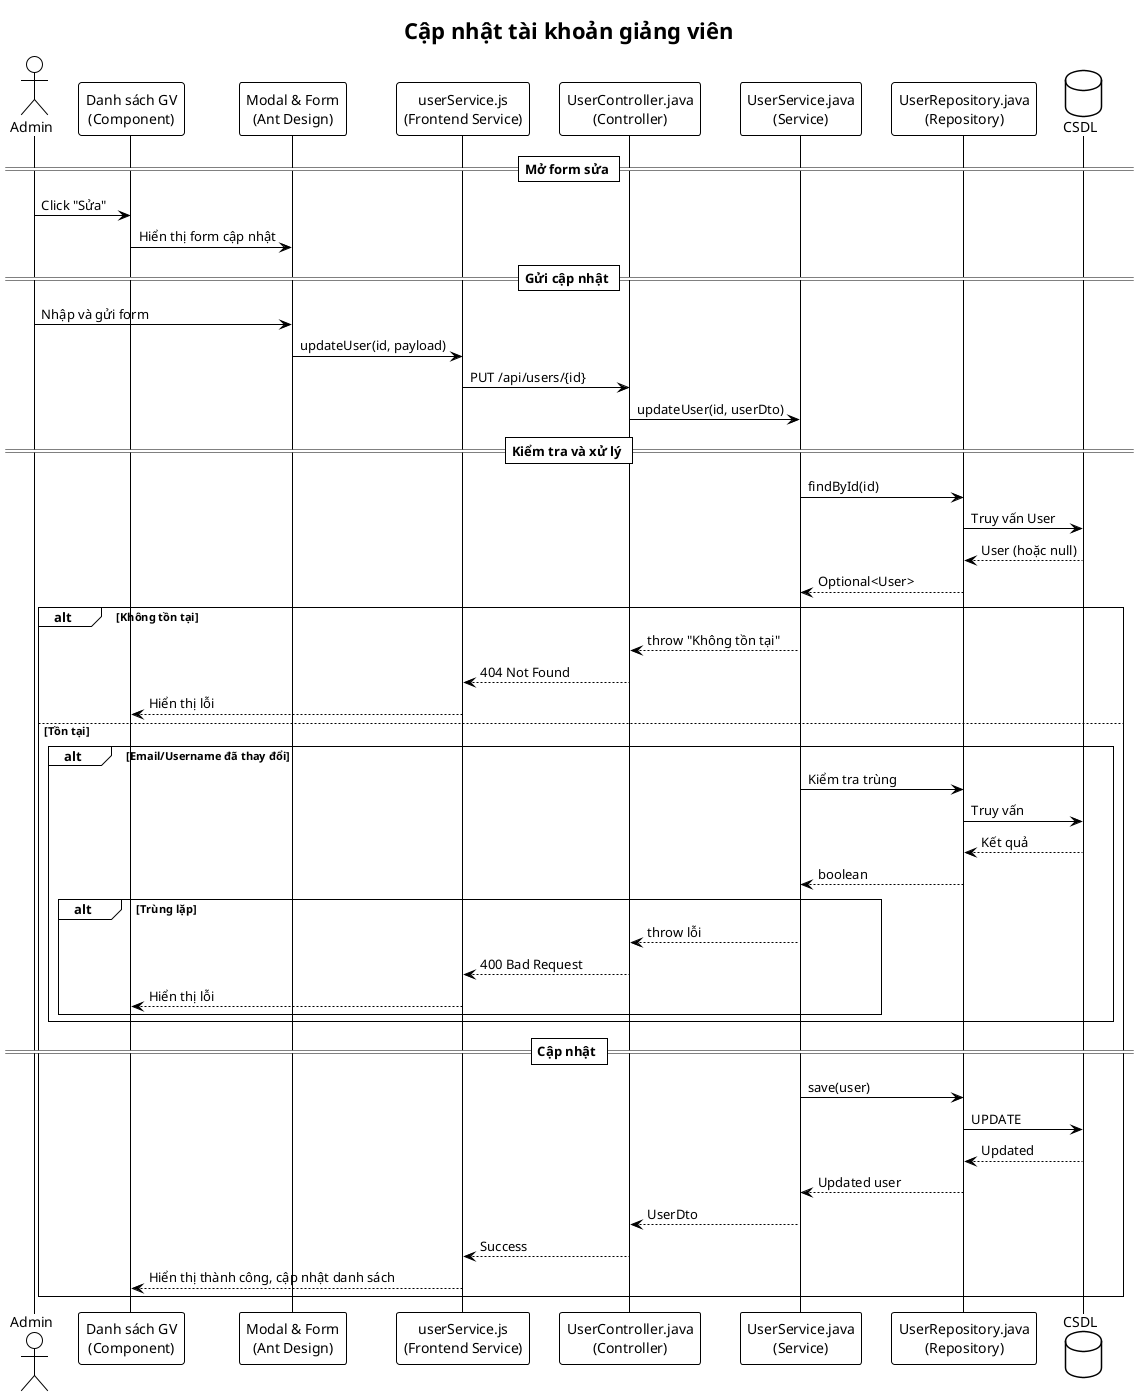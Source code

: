 @startuml
!theme plain
title Cập nhật tài khoản giảng viên

actor "Admin" as User

participant "Danh sách GV\n(Component)" as Component
participant "Modal & Form\n(Ant Design)" as Modal
participant "userService.js\n(Frontend Service)" as FrontendService
participant "UserController.java\n(Controller)" as Controller
participant "UserService.java\n(Service)" as Service
participant "UserRepository.java\n(Repository)" as Repository
database "CSDL" as DB

== Mở form sửa ==
User -> Component: Click "Sửa"
Component -> Modal: Hiển thị form cập nhật

== Gửi cập nhật ==
User -> Modal: Nhập và gửi form
Modal -> FrontendService: updateUser(id, payload)
FrontendService -> Controller: PUT /api/users/{id}
Controller -> Service: updateUser(id, userDto)

== Kiểm tra và xử lý ==
Service -> Repository: findById(id)
Repository -> DB: Truy vấn User
DB --> Repository: User (hoặc null)
Repository --> Service: Optional<User>

alt Không tồn tại
    Service --> Controller: throw "Không tồn tại"
    Controller --> FrontendService: 404 Not Found
    FrontendService --> Component: Hiển thị lỗi
else Tồn tại
    alt Email/Username đã thay đổi
        Service -> Repository: Kiểm tra trùng
        Repository -> DB: Truy vấn
        DB --> Repository: Kết quả
        Repository --> Service: boolean
        alt Trùng lặp
            Service --> Controller: throw lỗi
            Controller --> FrontendService: 400 Bad Request
            FrontendService --> Component: Hiển thị lỗi
        end
    end

    == Cập nhật ==
    Service -> Repository: save(user)
    Repository -> DB: UPDATE
    DB --> Repository: Updated
    Repository --> Service: Updated user
    Service --> Controller: UserDto
    Controller --> FrontendService: Success
    FrontendService --> Component: Hiển thị thành công, cập nhật danh sách
end
@enduml
